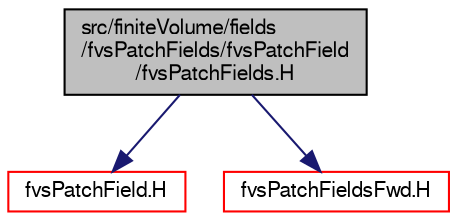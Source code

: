 digraph "src/finiteVolume/fields/fvsPatchFields/fvsPatchField/fvsPatchFields.H"
{
  bgcolor="transparent";
  edge [fontname="FreeSans",fontsize="10",labelfontname="FreeSans",labelfontsize="10"];
  node [fontname="FreeSans",fontsize="10",shape=record];
  Node0 [label="src/finiteVolume/fields\l/fvsPatchFields/fvsPatchField\l/fvsPatchFields.H",height=0.2,width=0.4,color="black", fillcolor="grey75", style="filled", fontcolor="black"];
  Node0 -> Node1 [color="midnightblue",fontsize="10",style="solid",fontname="FreeSans"];
  Node1 [label="fvsPatchField.H",height=0.2,width=0.4,color="red",URL="$a02711.html"];
  Node0 -> Node187 [color="midnightblue",fontsize="10",style="solid",fontname="FreeSans"];
  Node187 [label="fvsPatchFieldsFwd.H",height=0.2,width=0.4,color="red",URL="$a02723.html"];
}
